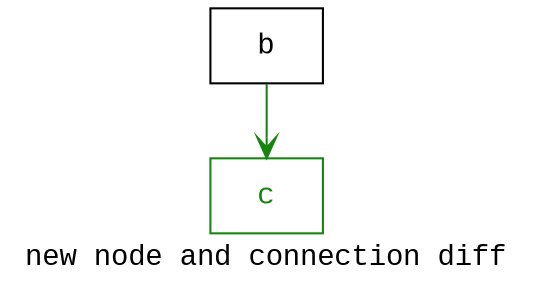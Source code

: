 digraph D {
    tooltip="new node and connection diff";
    label="new node and connection diff";
    bgcolor="#ffffff";
    fontcolor="#000000";
    fontname="Courier New";
    
    node1 [color="#000000",fontcolor="#000000",fontname="Courier New",shape="rectangle",tooltip="b",label="b"]
    
    node2 [color="#158510",fontcolor="#158510",fontname="Courier New",shape="rectangle",tooltip="c",label="c"]
    
    node1 -> node2 [arrowhead="vee",color="#158510",tooltip="b\n   ->\nc",]
}
